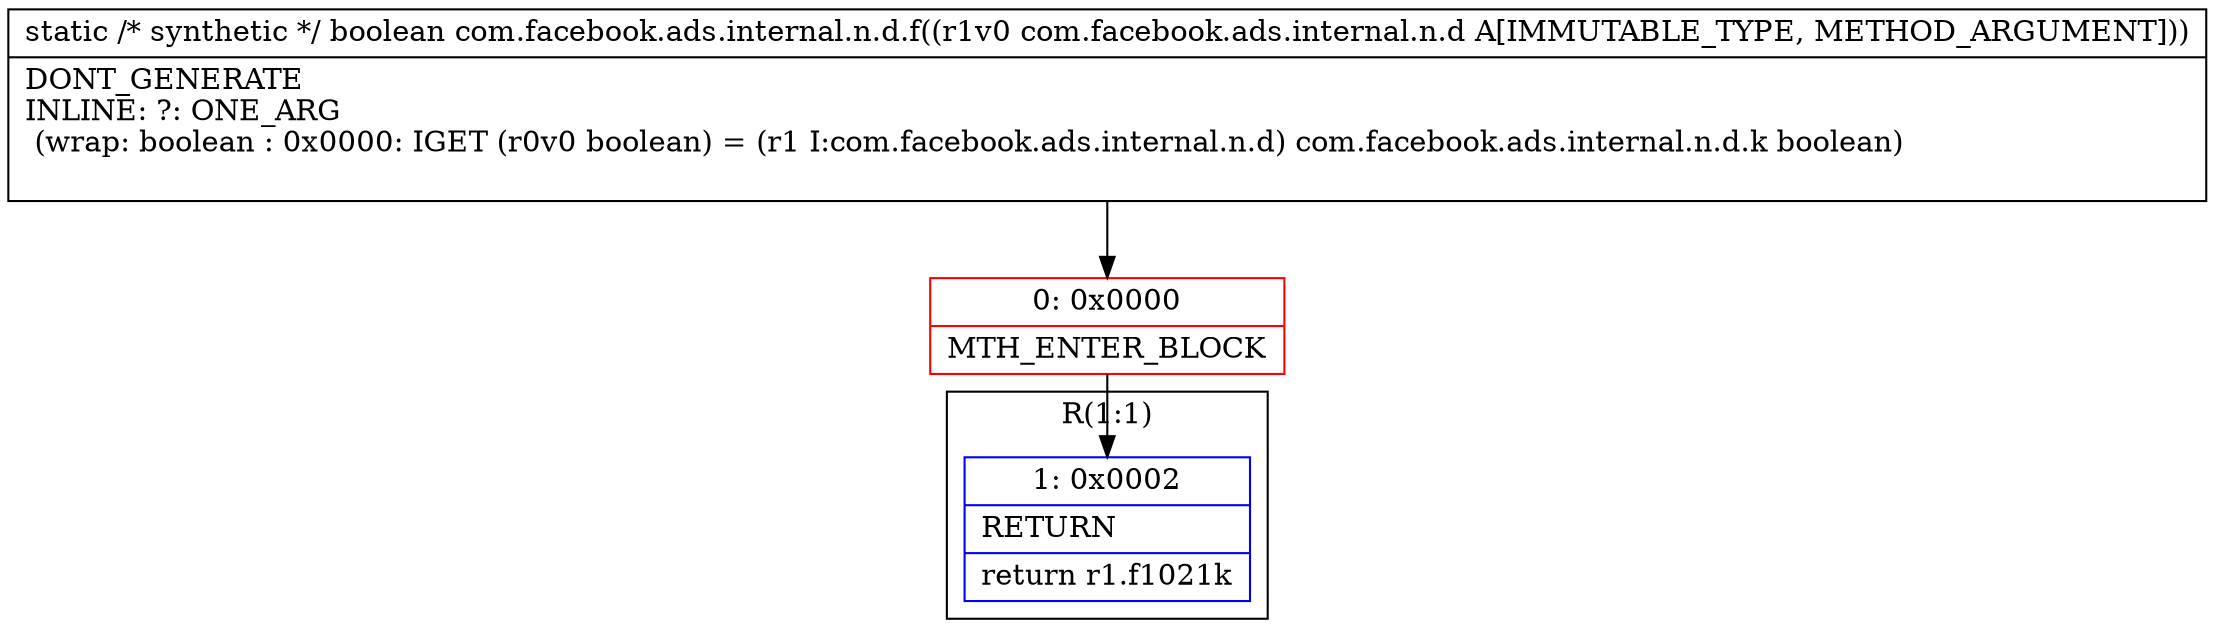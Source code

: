 digraph "CFG forcom.facebook.ads.internal.n.d.f(Lcom\/facebook\/ads\/internal\/n\/d;)Z" {
subgraph cluster_Region_1412007287 {
label = "R(1:1)";
node [shape=record,color=blue];
Node_1 [shape=record,label="{1\:\ 0x0002|RETURN\l|return r1.f1021k\l}"];
}
Node_0 [shape=record,color=red,label="{0\:\ 0x0000|MTH_ENTER_BLOCK\l}"];
MethodNode[shape=record,label="{static \/* synthetic *\/ boolean com.facebook.ads.internal.n.d.f((r1v0 com.facebook.ads.internal.n.d A[IMMUTABLE_TYPE, METHOD_ARGUMENT]))  | DONT_GENERATE\lINLINE: ?: ONE_ARG  \l  (wrap: boolean : 0x0000: IGET  (r0v0 boolean) = (r1 I:com.facebook.ads.internal.n.d) com.facebook.ads.internal.n.d.k boolean)\l\l}"];
MethodNode -> Node_0;
Node_0 -> Node_1;
}

